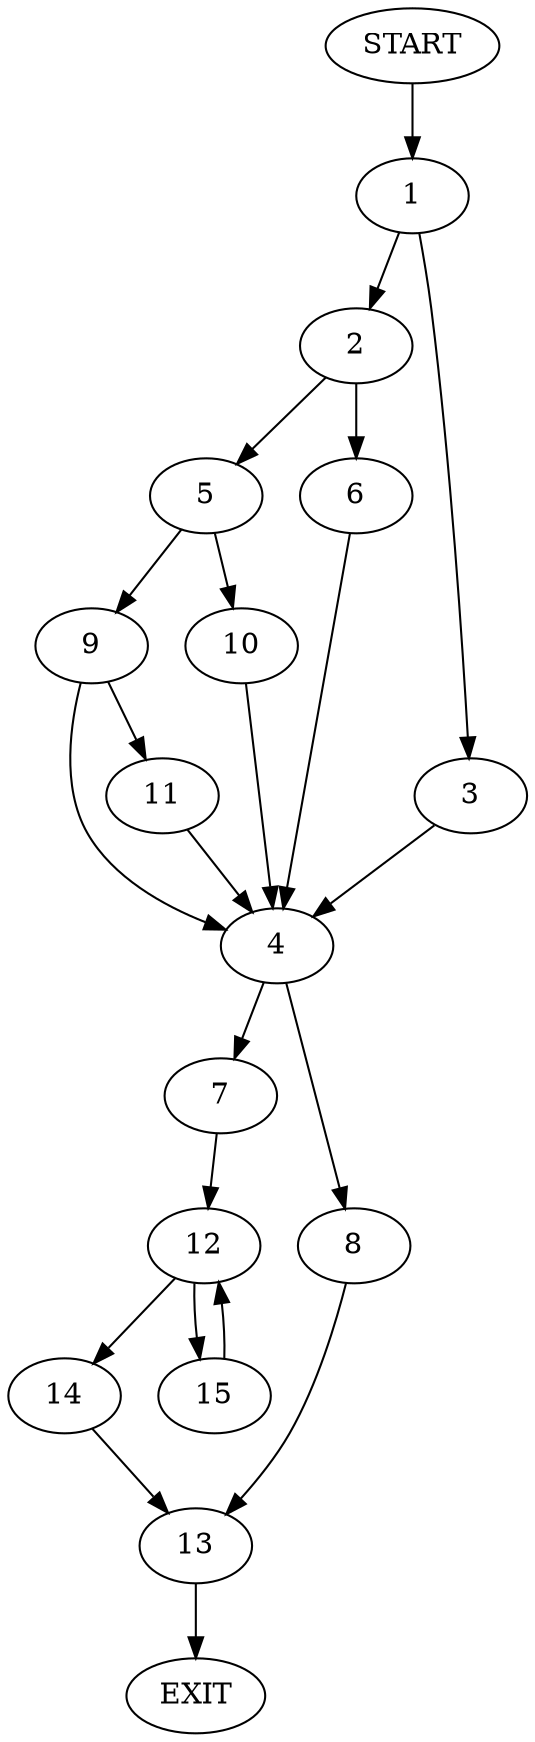 digraph {
0 [label="START"]
16 [label="EXIT"]
0 -> 1
1 -> 2
1 -> 3
3 -> 4
2 -> 5
2 -> 6
4 -> 7
4 -> 8
6 -> 4
5 -> 9
5 -> 10
10 -> 4
9 -> 11
9 -> 4
11 -> 4
7 -> 12
8 -> 13
13 -> 16
12 -> 14
12 -> 15
15 -> 12
14 -> 13
}
